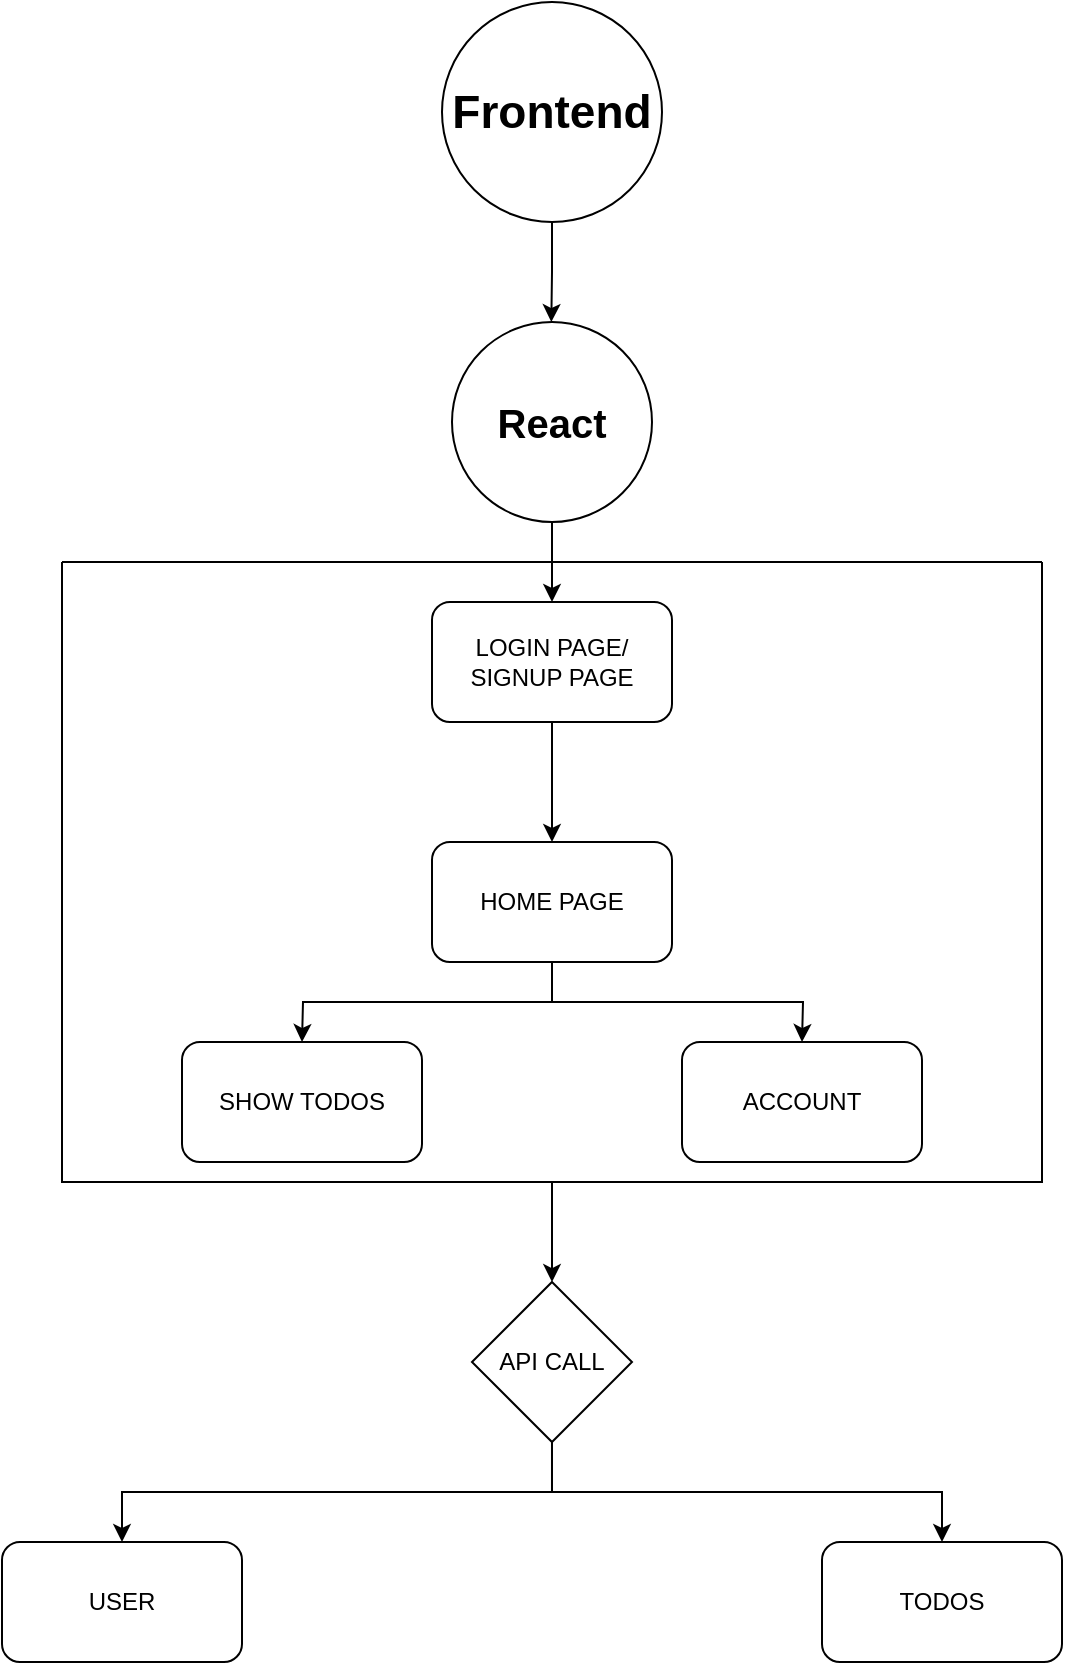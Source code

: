 <mxfile version="24.7.12">
  <diagram name="Page-1" id="qwtAJc5p4VbjAlMombyB">
    <mxGraphModel dx="882" dy="518" grid="1" gridSize="10" guides="1" tooltips="1" connect="1" arrows="1" fold="1" page="1" pageScale="1" pageWidth="850" pageHeight="1100" math="0" shadow="0">
      <root>
        <mxCell id="0" />
        <mxCell id="1" parent="0" />
        <mxCell id="pTy_t7S5zgWiQlk0Nmb_-22" style="edgeStyle=orthogonalEdgeStyle;rounded=0;orthogonalLoop=1;jettySize=auto;html=1;exitX=0.5;exitY=1;exitDx=0;exitDy=0;" edge="1" parent="1" source="pTy_t7S5zgWiQlk0Nmb_-21">
          <mxGeometry relative="1" as="geometry">
            <mxPoint x="434.667" y="200" as="targetPoint" />
          </mxGeometry>
        </mxCell>
        <mxCell id="pTy_t7S5zgWiQlk0Nmb_-21" value="&lt;h1&gt;&lt;font style=&quot;font-size: 23px;&quot;&gt;Frontend&lt;/font&gt;&lt;/h1&gt;" style="ellipse;whiteSpace=wrap;html=1;aspect=fixed;" vertex="1" parent="1">
          <mxGeometry x="380" y="40" width="110" height="110" as="geometry" />
        </mxCell>
        <mxCell id="pTy_t7S5zgWiQlk0Nmb_-25" value="&lt;h2 style=&quot;font-size: 20px;&quot;&gt;&lt;font style=&quot;font-size: 20px;&quot;&gt;React&lt;/font&gt;&lt;br&gt;&lt;/h2&gt;" style="ellipse;whiteSpace=wrap;html=1;aspect=fixed;" vertex="1" parent="1">
          <mxGeometry x="385" y="200" width="100" height="100" as="geometry" />
        </mxCell>
        <mxCell id="pTy_t7S5zgWiQlk0Nmb_-43" style="edgeStyle=orthogonalEdgeStyle;rounded=0;orthogonalLoop=1;jettySize=auto;html=1;exitX=0.5;exitY=1;exitDx=0;exitDy=0;" edge="1" parent="1" source="pTy_t7S5zgWiQlk0Nmb_-42" target="pTy_t7S5zgWiQlk0Nmb_-44">
          <mxGeometry relative="1" as="geometry">
            <mxPoint x="434.667" y="680" as="targetPoint" />
          </mxGeometry>
        </mxCell>
        <mxCell id="pTy_t7S5zgWiQlk0Nmb_-46" style="edgeStyle=orthogonalEdgeStyle;rounded=0;orthogonalLoop=1;jettySize=auto;html=1;exitX=0.5;exitY=1;exitDx=0;exitDy=0;" edge="1" parent="1" source="pTy_t7S5zgWiQlk0Nmb_-44" target="pTy_t7S5zgWiQlk0Nmb_-47">
          <mxGeometry relative="1" as="geometry">
            <mxPoint x="220" y="810" as="targetPoint" />
          </mxGeometry>
        </mxCell>
        <mxCell id="pTy_t7S5zgWiQlk0Nmb_-48" style="edgeStyle=orthogonalEdgeStyle;rounded=0;orthogonalLoop=1;jettySize=auto;html=1;exitX=0.5;exitY=1;exitDx=0;exitDy=0;" edge="1" parent="1" source="pTy_t7S5zgWiQlk0Nmb_-44" target="pTy_t7S5zgWiQlk0Nmb_-49">
          <mxGeometry relative="1" as="geometry">
            <mxPoint x="630" y="810" as="targetPoint" />
          </mxGeometry>
        </mxCell>
        <mxCell id="pTy_t7S5zgWiQlk0Nmb_-44" value="API CALL" style="rhombus;whiteSpace=wrap;html=1;" vertex="1" parent="1">
          <mxGeometry x="394.997" y="680" width="80" height="80" as="geometry" />
        </mxCell>
        <mxCell id="pTy_t7S5zgWiQlk0Nmb_-45" value="" style="group" vertex="1" connectable="0" parent="1">
          <mxGeometry x="190" y="320" width="490" height="310" as="geometry" />
        </mxCell>
        <mxCell id="pTy_t7S5zgWiQlk0Nmb_-28" style="edgeStyle=orthogonalEdgeStyle;rounded=0;orthogonalLoop=1;jettySize=auto;html=1;" edge="1" parent="pTy_t7S5zgWiQlk0Nmb_-45" source="pTy_t7S5zgWiQlk0Nmb_-25">
          <mxGeometry relative="1" as="geometry">
            <mxPoint x="245" y="20" as="targetPoint" />
          </mxGeometry>
        </mxCell>
        <mxCell id="pTy_t7S5zgWiQlk0Nmb_-32" style="edgeStyle=orthogonalEdgeStyle;rounded=0;orthogonalLoop=1;jettySize=auto;html=1;exitX=0.5;exitY=1;exitDx=0;exitDy=0;entryX=0.5;entryY=0;entryDx=0;entryDy=0;" edge="1" parent="pTy_t7S5zgWiQlk0Nmb_-45" source="pTy_t7S5zgWiQlk0Nmb_-30" target="pTy_t7S5zgWiQlk0Nmb_-31">
          <mxGeometry relative="1" as="geometry" />
        </mxCell>
        <mxCell id="pTy_t7S5zgWiQlk0Nmb_-30" value="&lt;div&gt;LOGIN PAGE/&lt;/div&gt;&lt;div&gt;SIGNUP PAGE&lt;br&gt;&lt;/div&gt;" style="rounded=1;whiteSpace=wrap;html=1;" vertex="1" parent="pTy_t7S5zgWiQlk0Nmb_-45">
          <mxGeometry x="185" y="20" width="120" height="60" as="geometry" />
        </mxCell>
        <mxCell id="pTy_t7S5zgWiQlk0Nmb_-33" style="edgeStyle=orthogonalEdgeStyle;rounded=0;orthogonalLoop=1;jettySize=auto;html=1;exitX=0.5;exitY=1;exitDx=0;exitDy=0;" edge="1" parent="pTy_t7S5zgWiQlk0Nmb_-45" source="pTy_t7S5zgWiQlk0Nmb_-31">
          <mxGeometry relative="1" as="geometry">
            <mxPoint x="120" y="240" as="targetPoint" />
          </mxGeometry>
        </mxCell>
        <mxCell id="pTy_t7S5zgWiQlk0Nmb_-40" style="edgeStyle=orthogonalEdgeStyle;rounded=0;orthogonalLoop=1;jettySize=auto;html=1;exitX=0.5;exitY=1;exitDx=0;exitDy=0;" edge="1" parent="pTy_t7S5zgWiQlk0Nmb_-45" source="pTy_t7S5zgWiQlk0Nmb_-31">
          <mxGeometry relative="1" as="geometry">
            <mxPoint x="370" y="240" as="targetPoint" />
          </mxGeometry>
        </mxCell>
        <mxCell id="pTy_t7S5zgWiQlk0Nmb_-31" value="HOME PAGE" style="rounded=1;whiteSpace=wrap;html=1;" vertex="1" parent="pTy_t7S5zgWiQlk0Nmb_-45">
          <mxGeometry x="185" y="140" width="120" height="60" as="geometry" />
        </mxCell>
        <mxCell id="pTy_t7S5zgWiQlk0Nmb_-36" value="SHOW TODOS" style="rounded=1;whiteSpace=wrap;html=1;" vertex="1" parent="pTy_t7S5zgWiQlk0Nmb_-45">
          <mxGeometry x="60" y="240" width="120" height="60" as="geometry" />
        </mxCell>
        <mxCell id="pTy_t7S5zgWiQlk0Nmb_-37" value="&lt;div&gt;ACCOUNT&lt;/div&gt;" style="rounded=1;whiteSpace=wrap;html=1;" vertex="1" parent="pTy_t7S5zgWiQlk0Nmb_-45">
          <mxGeometry x="310" y="240" width="120" height="60" as="geometry" />
        </mxCell>
        <mxCell id="pTy_t7S5zgWiQlk0Nmb_-42" value="" style="swimlane;startSize=0;" vertex="1" parent="pTy_t7S5zgWiQlk0Nmb_-45">
          <mxGeometry width="490" height="310" as="geometry">
            <mxRectangle width="50" height="40" as="alternateBounds" />
          </mxGeometry>
        </mxCell>
        <mxCell id="pTy_t7S5zgWiQlk0Nmb_-47" value="USER" style="rounded=1;whiteSpace=wrap;html=1;" vertex="1" parent="1">
          <mxGeometry x="160" y="810" width="120" height="60" as="geometry" />
        </mxCell>
        <mxCell id="pTy_t7S5zgWiQlk0Nmb_-49" value="&lt;div&gt;TODOS&lt;/div&gt;" style="rounded=1;whiteSpace=wrap;html=1;" vertex="1" parent="1">
          <mxGeometry x="570" y="810" width="120" height="60" as="geometry" />
        </mxCell>
      </root>
    </mxGraphModel>
  </diagram>
</mxfile>
